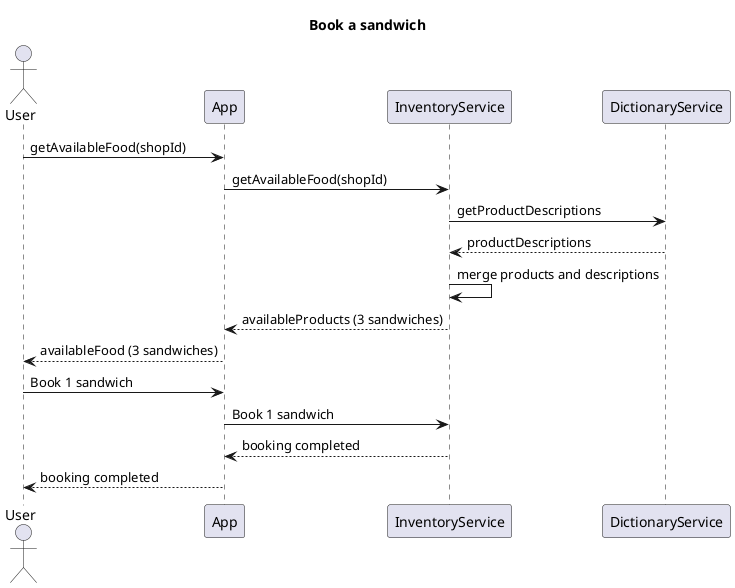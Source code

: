 @startuml

title "Book a sandwich"
actor User
User -> App: getAvailableFood(shopId)
App -> InventoryService: getAvailableFood(shopId)
InventoryService -> DictionaryService : getProductDescriptions
InventoryService <-- DictionaryService : productDescriptions

InventoryService -> InventoryService: merge products and descriptions

InventoryService --> App : availableProducts (3 sandwiches)
App --> User : availableFood (3 sandwiches)

User -> App: Book 1 sandwich
App -> InventoryService: Book 1 sandwich
App <-- InventoryService: booking completed
User <-- App: booking completed

@enduml
